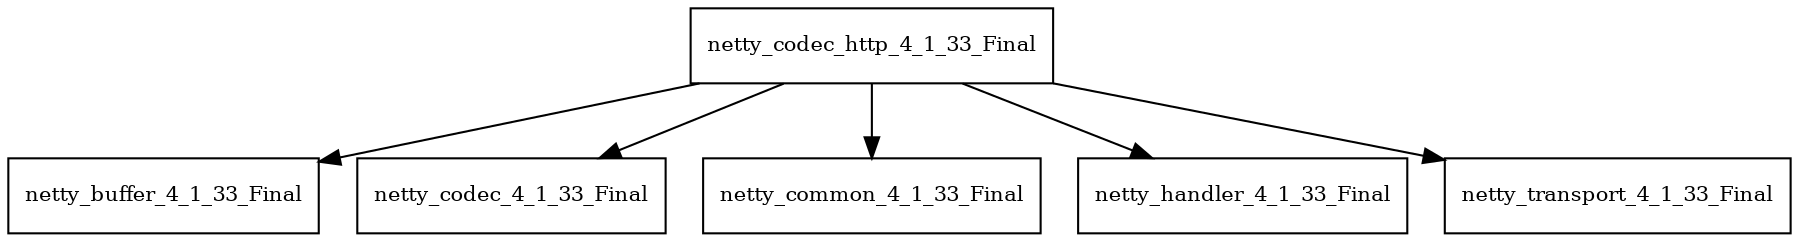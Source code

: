 digraph netty_codec_http_4_1_33_Final_dependencies {
  node [shape = box, fontsize=10.0];
  netty_codec_http_4_1_33_Final -> netty_buffer_4_1_33_Final;
  netty_codec_http_4_1_33_Final -> netty_codec_4_1_33_Final;
  netty_codec_http_4_1_33_Final -> netty_common_4_1_33_Final;
  netty_codec_http_4_1_33_Final -> netty_handler_4_1_33_Final;
  netty_codec_http_4_1_33_Final -> netty_transport_4_1_33_Final;
}

